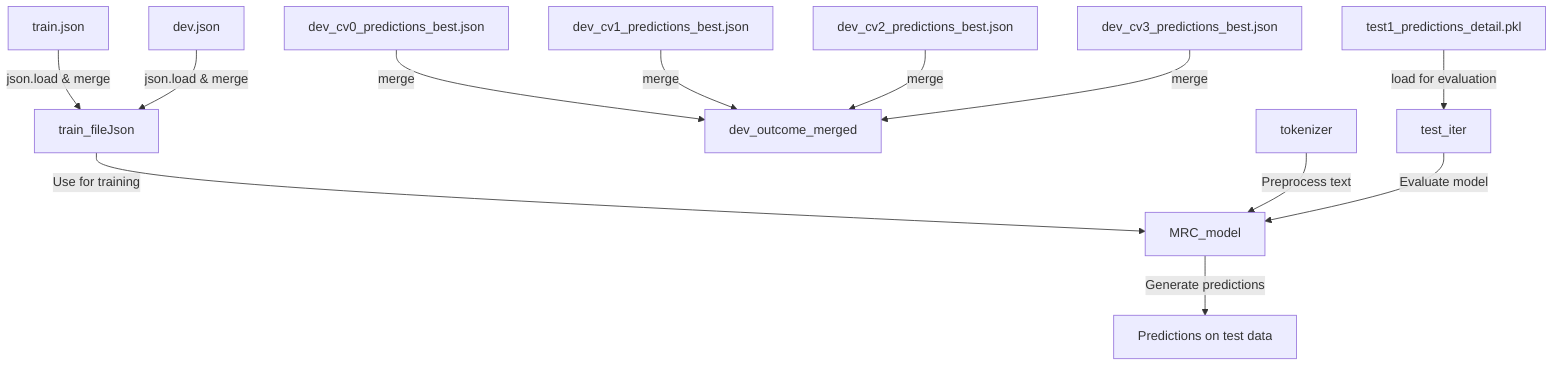 flowchart TD
    %% Data Sources
    A1["train.json"]
    A2["dev.json"]
    A3["dev_cv0_predictions_best.json"]
    A4["dev_cv1_predictions_best.json"]
    A5["dev_cv2_predictions_best.json"]
    A6["dev_cv3_predictions_best.json"]
    A7["test1_predictions_detail.pkl"]

    %% Data Variables
    B1["train_fileJson"]
    B2["dev_outcome_merged"]
    B3["test_iter"]
    B4["tokenizer"]

    %% Model
    C1["MRC_model"]

    %% Data Flow
    %% train_fileJson is created from train.json and dev.json merging
    A1 -->|"json.load & merge"| B1
    A2 -->|"json.load & merge"| B1
    
    %% dev_outcome_merged is created by merging predictions from different folds
    A3 -->|"merge"| B2
    A4 -->|"merge"| B2
    A5 -->|"merge"| B2
    A6 -->|"merge"| B2

    %% MRC_model uses train data
    B1 -->|"Use for training"| C1

    %% Test data with detailed predictions
    A7 -->|"load for evaluation"| B3

    %% tokenizer is used for preprocessing
    B4 -->|"Preprocess text"| C1

    %% Model evaluation with test_iter
    B3 -->|"Evaluate model"| C1

    %% Outputs
    C1 -->|"Generate predictions"| D["Predictions on test data"]